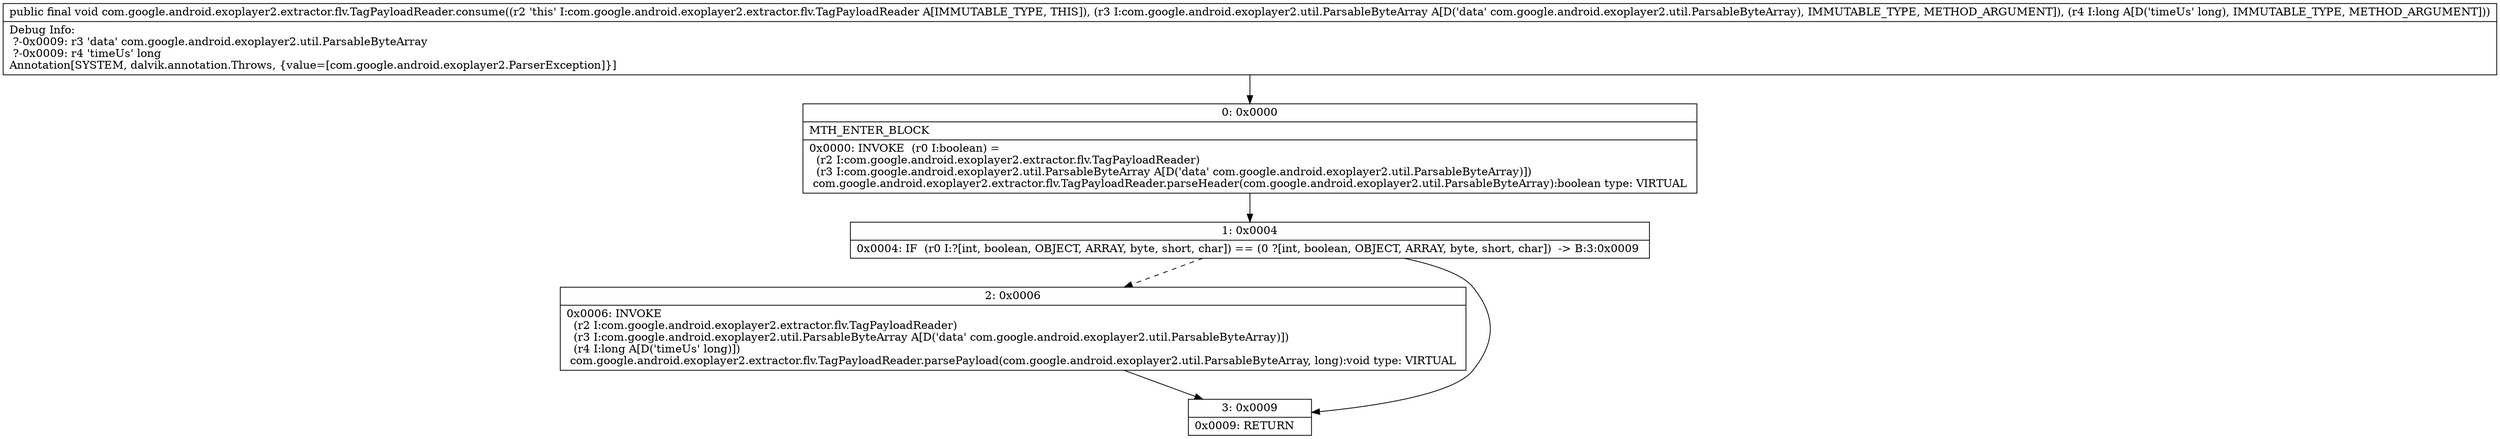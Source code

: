 digraph "CFG forcom.google.android.exoplayer2.extractor.flv.TagPayloadReader.consume(Lcom\/google\/android\/exoplayer2\/util\/ParsableByteArray;J)V" {
Node_0 [shape=record,label="{0\:\ 0x0000|MTH_ENTER_BLOCK\l|0x0000: INVOKE  (r0 I:boolean) = \l  (r2 I:com.google.android.exoplayer2.extractor.flv.TagPayloadReader)\l  (r3 I:com.google.android.exoplayer2.util.ParsableByteArray A[D('data' com.google.android.exoplayer2.util.ParsableByteArray)])\l com.google.android.exoplayer2.extractor.flv.TagPayloadReader.parseHeader(com.google.android.exoplayer2.util.ParsableByteArray):boolean type: VIRTUAL \l}"];
Node_1 [shape=record,label="{1\:\ 0x0004|0x0004: IF  (r0 I:?[int, boolean, OBJECT, ARRAY, byte, short, char]) == (0 ?[int, boolean, OBJECT, ARRAY, byte, short, char])  \-\> B:3:0x0009 \l}"];
Node_2 [shape=record,label="{2\:\ 0x0006|0x0006: INVOKE  \l  (r2 I:com.google.android.exoplayer2.extractor.flv.TagPayloadReader)\l  (r3 I:com.google.android.exoplayer2.util.ParsableByteArray A[D('data' com.google.android.exoplayer2.util.ParsableByteArray)])\l  (r4 I:long A[D('timeUs' long)])\l com.google.android.exoplayer2.extractor.flv.TagPayloadReader.parsePayload(com.google.android.exoplayer2.util.ParsableByteArray, long):void type: VIRTUAL \l}"];
Node_3 [shape=record,label="{3\:\ 0x0009|0x0009: RETURN   \l}"];
MethodNode[shape=record,label="{public final void com.google.android.exoplayer2.extractor.flv.TagPayloadReader.consume((r2 'this' I:com.google.android.exoplayer2.extractor.flv.TagPayloadReader A[IMMUTABLE_TYPE, THIS]), (r3 I:com.google.android.exoplayer2.util.ParsableByteArray A[D('data' com.google.android.exoplayer2.util.ParsableByteArray), IMMUTABLE_TYPE, METHOD_ARGUMENT]), (r4 I:long A[D('timeUs' long), IMMUTABLE_TYPE, METHOD_ARGUMENT]))  | Debug Info:\l  ?\-0x0009: r3 'data' com.google.android.exoplayer2.util.ParsableByteArray\l  ?\-0x0009: r4 'timeUs' long\lAnnotation[SYSTEM, dalvik.annotation.Throws, \{value=[com.google.android.exoplayer2.ParserException]\}]\l}"];
MethodNode -> Node_0;
Node_0 -> Node_1;
Node_1 -> Node_2[style=dashed];
Node_1 -> Node_3;
Node_2 -> Node_3;
}

